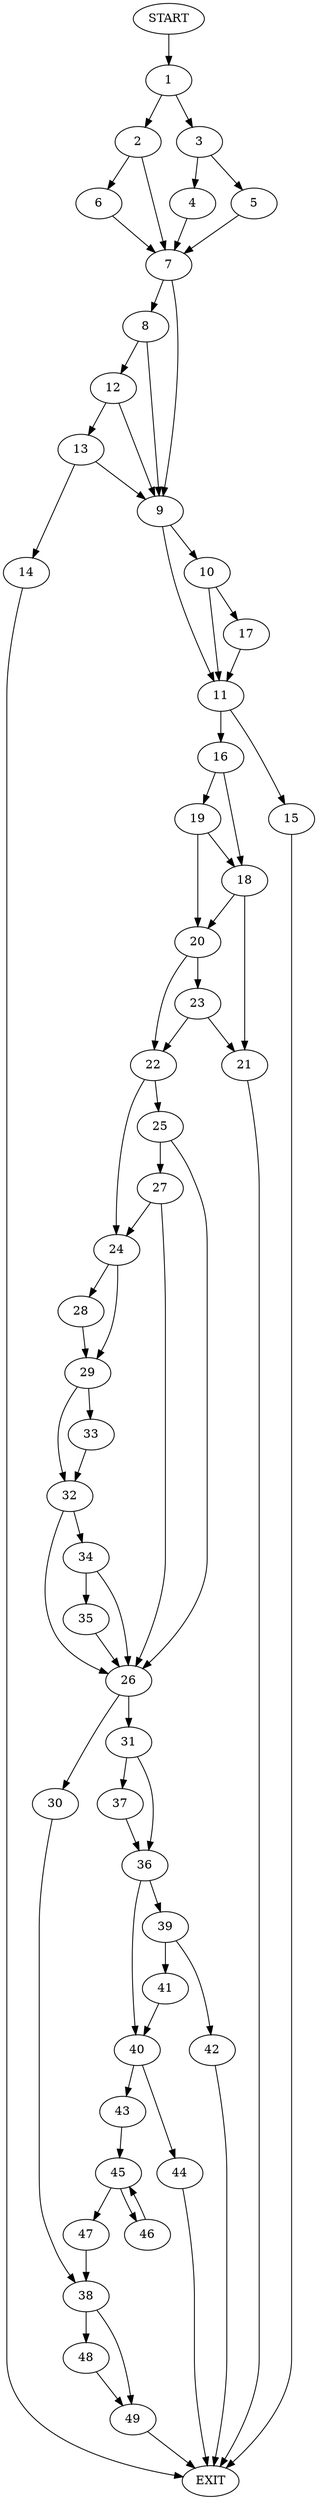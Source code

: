 digraph {
0 [label="START"]
50 [label="EXIT"]
0 -> 1
1 -> 2
1 -> 3
3 -> 4
3 -> 5
2 -> 6
2 -> 7
4 -> 7
5 -> 7
7 -> 8
7 -> 9
6 -> 7
9 -> 10
9 -> 11
8 -> 12
8 -> 9
12 -> 13
12 -> 9
13 -> 9
13 -> 14
14 -> 50
11 -> 15
11 -> 16
10 -> 17
10 -> 11
17 -> 11
15 -> 50
16 -> 18
16 -> 19
19 -> 18
19 -> 20
18 -> 20
18 -> 21
20 -> 22
20 -> 23
21 -> 50
23 -> 22
23 -> 21
22 -> 24
22 -> 25
25 -> 26
25 -> 27
24 -> 28
24 -> 29
26 -> 30
26 -> 31
27 -> 24
27 -> 26
28 -> 29
29 -> 32
29 -> 33
32 -> 34
32 -> 26
33 -> 32
34 -> 35
34 -> 26
35 -> 26
31 -> 36
31 -> 37
30 -> 38
37 -> 36
36 -> 39
36 -> 40
39 -> 41
39 -> 42
40 -> 43
40 -> 44
41 -> 40
42 -> 50
43 -> 45
44 -> 50
45 -> 46
45 -> 47
47 -> 38
46 -> 45
38 -> 48
38 -> 49
49 -> 50
48 -> 49
}
